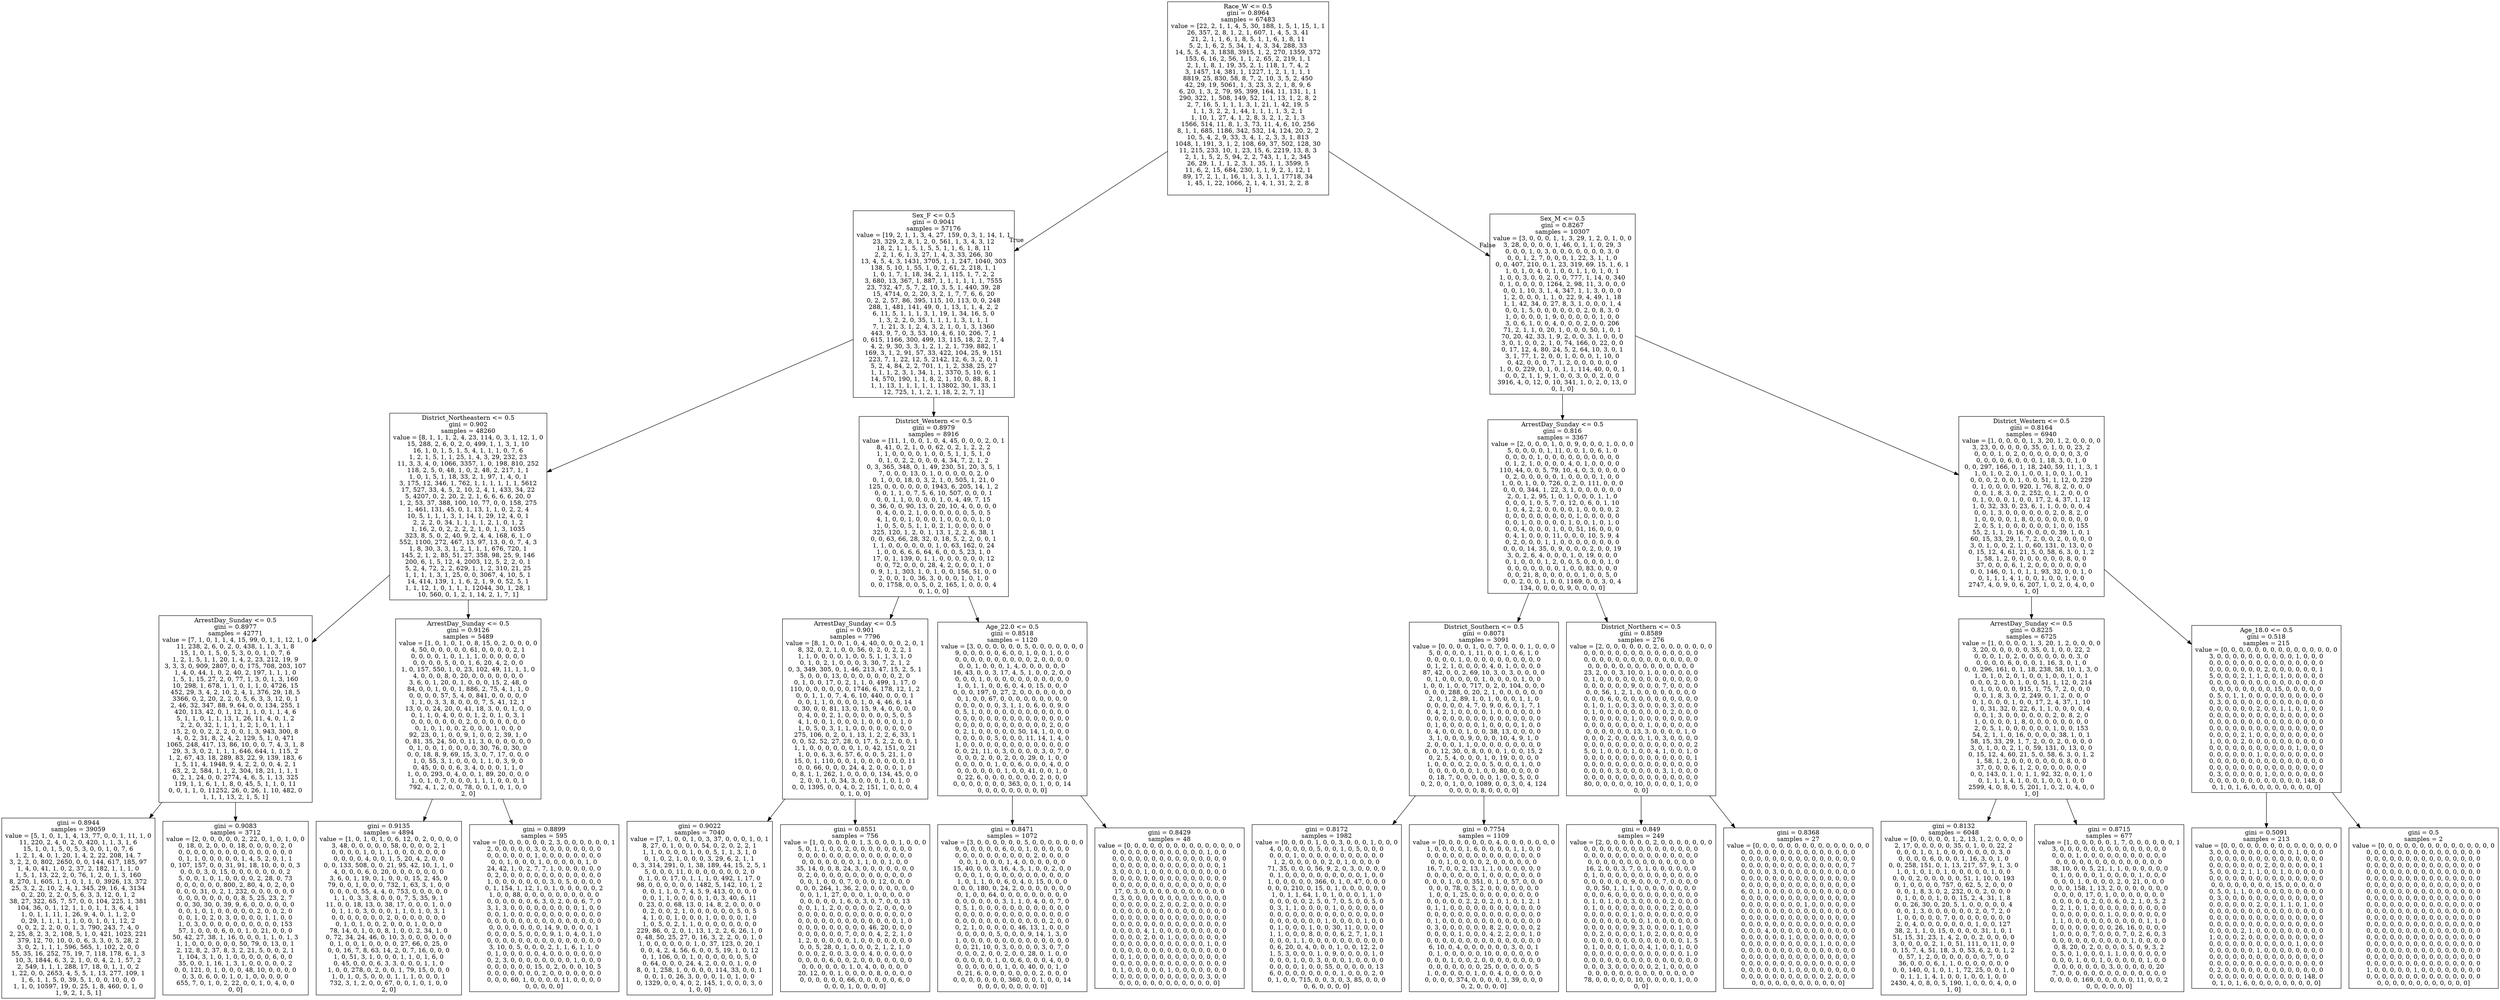 digraph Tree {
node [shape=box] ;
0 [label="Race_W <= 0.5\ngini = 0.8964\nsamples = 67483\nvalue = [22, 2, 1, 1, 4, 5, 30, 188, 1, 5, 1, 15, 1, 1\n26, 357, 2, 8, 1, 2, 1, 607, 1, 4, 5, 3, 41\n21, 2, 1, 1, 6, 1, 8, 5, 1, 1, 6, 1, 8, 11\n5, 2, 1, 6, 2, 5, 34, 1, 4, 3, 34, 288, 33\n14, 5, 5, 4, 3, 1838, 3915, 1, 2, 270, 1359, 372\n153, 6, 16, 2, 56, 1, 1, 2, 65, 2, 219, 1, 1\n2, 1, 1, 8, 1, 19, 35, 2, 1, 118, 1, 7, 4, 2\n3, 1457, 14, 381, 1, 1227, 1, 2, 1, 1, 1, 1\n8819, 25, 830, 58, 8, 7, 2, 10, 3, 5, 2, 450\n42, 29, 19, 5061, 1, 3, 23, 3, 2, 1, 8, 9, 6\n6, 20, 1, 3, 2, 79, 95, 399, 164, 11, 131, 1, 1\n290, 322, 1, 508, 149, 52, 1, 1, 13, 1, 2, 8, 2\n2, 7, 16, 5, 1, 1, 1, 3, 1, 21, 1, 42, 19, 5\n1, 1, 3, 2, 2, 1, 44, 1, 1, 1, 1, 3, 2, 1\n1, 10, 1, 27, 4, 1, 2, 8, 3, 2, 1, 2, 1, 3\n1566, 514, 11, 8, 1, 3, 73, 11, 4, 6, 10, 256\n8, 1, 1, 685, 1186, 342, 532, 14, 124, 20, 2, 2\n10, 5, 4, 2, 9, 33, 3, 4, 1, 2, 3, 3, 1, 813\n1048, 1, 191, 3, 1, 2, 108, 69, 37, 502, 128, 30\n11, 215, 233, 10, 1, 23, 15, 6, 2219, 13, 8, 3\n2, 1, 1, 5, 2, 5, 94, 2, 2, 743, 1, 1, 2, 345\n26, 29, 1, 1, 1, 2, 3, 1, 35, 1, 1, 3599, 5\n11, 6, 2, 15, 684, 230, 1, 1, 9, 2, 1, 12, 1\n89, 17, 2, 1, 1, 16, 1, 1, 3, 1, 1, 17718, 34\n1, 45, 1, 22, 1066, 2, 1, 4, 1, 31, 2, 2, 8\n1]"] ;
1 [label="Sex_F <= 0.5\ngini = 0.9041\nsamples = 57176\nvalue = [19, 2, 1, 1, 3, 4, 27, 159, 0, 3, 1, 14, 1, 1\n23, 329, 2, 8, 1, 2, 0, 561, 1, 3, 4, 3, 12\n18, 2, 1, 1, 5, 1, 5, 5, 1, 1, 6, 1, 8, 11\n2, 2, 1, 6, 1, 3, 27, 1, 4, 3, 33, 266, 30\n13, 4, 5, 4, 3, 1431, 3705, 1, 1, 247, 1040, 303\n138, 5, 10, 1, 55, 1, 0, 2, 61, 2, 218, 1, 1\n1, 0, 1, 7, 1, 18, 34, 2, 1, 115, 1, 7, 2, 2\n3, 680, 13, 367, 1, 887, 1, 1, 1, 1, 1, 1, 7555\n23, 732, 47, 5, 7, 2, 10, 3, 5, 1, 440, 39, 28\n15, 4714, 0, 2, 20, 3, 2, 1, 7, 7, 6, 6, 20\n0, 2, 2, 57, 86, 395, 115, 10, 113, 0, 0, 248\n288, 1, 481, 141, 49, 0, 1, 13, 1, 1, 4, 2, 2\n6, 11, 5, 1, 1, 1, 3, 1, 19, 1, 34, 16, 5, 0\n1, 3, 2, 2, 0, 35, 1, 1, 1, 1, 3, 1, 1, 1\n7, 1, 21, 3, 1, 2, 4, 3, 2, 1, 0, 1, 3, 1360\n443, 9, 7, 0, 3, 53, 10, 4, 6, 10, 206, 7, 1\n0, 615, 1166, 300, 499, 13, 115, 18, 2, 2, 7, 4\n4, 2, 9, 30, 3, 3, 1, 2, 1, 2, 1, 739, 882, 1\n169, 3, 1, 2, 91, 57, 33, 422, 104, 25, 9, 151\n223, 7, 1, 22, 12, 5, 2142, 12, 6, 3, 2, 0, 1\n5, 2, 4, 84, 2, 2, 701, 1, 1, 2, 338, 25, 27\n1, 1, 1, 2, 3, 1, 34, 1, 1, 3370, 5, 10, 6, 1\n14, 570, 190, 1, 1, 8, 2, 1, 10, 0, 88, 8, 1\n1, 1, 13, 1, 1, 1, 1, 1, 13802, 30, 1, 33, 1\n12, 725, 1, 1, 2, 1, 18, 2, 2, 7, 1]"] ;
0 -> 1 [labeldistance=2.5, labelangle=45, headlabel="True"] ;
2 [label="District_Northeastern <= 0.5\ngini = 0.902\nsamples = 48260\nvalue = [8, 1, 1, 1, 2, 4, 23, 114, 0, 3, 1, 12, 1, 0\n15, 288, 2, 6, 0, 2, 0, 499, 1, 1, 3, 1, 10\n16, 1, 0, 1, 5, 1, 5, 4, 1, 1, 1, 0, 7, 6\n1, 2, 1, 5, 1, 1, 25, 1, 4, 3, 29, 232, 23\n11, 3, 3, 4, 0, 1066, 3357, 1, 0, 198, 810, 252\n118, 2, 5, 0, 48, 1, 0, 2, 48, 2, 217, 1, 1\n1, 0, 1, 5, 1, 18, 33, 2, 1, 97, 1, 4, 0, 1\n3, 175, 12, 346, 1, 762, 1, 1, 1, 1, 1, 1, 5612\n17, 527, 33, 4, 5, 2, 10, 2, 4, 1, 433, 34, 22\n5, 4207, 0, 2, 20, 2, 2, 1, 6, 6, 6, 6, 20, 0\n1, 2, 53, 37, 388, 100, 10, 77, 0, 0, 158, 275\n1, 461, 131, 45, 0, 1, 13, 1, 1, 0, 2, 2, 4\n10, 5, 1, 1, 1, 3, 1, 14, 1, 29, 12, 4, 0, 1\n2, 2, 2, 0, 34, 1, 1, 1, 1, 2, 1, 0, 1, 2\n1, 16, 2, 0, 2, 2, 2, 2, 1, 0, 1, 3, 1035\n323, 8, 5, 0, 2, 40, 9, 2, 4, 4, 168, 6, 1, 0\n552, 1100, 272, 467, 13, 97, 13, 0, 0, 7, 4, 3\n1, 8, 30, 3, 3, 1, 2, 1, 1, 1, 676, 720, 1\n145, 2, 1, 2, 85, 51, 27, 358, 98, 25, 9, 146\n200, 6, 1, 5, 12, 4, 2003, 12, 5, 2, 2, 0, 1\n5, 2, 4, 72, 2, 2, 629, 1, 1, 2, 310, 21, 25\n1, 1, 1, 1, 3, 1, 25, 0, 0, 3067, 4, 10, 5, 1\n14, 414, 139, 1, 1, 6, 2, 1, 9, 0, 52, 5, 1\n1, 1, 12, 1, 0, 1, 1, 1, 12044, 30, 1, 28, 1\n10, 560, 0, 1, 2, 1, 14, 2, 1, 7, 1]"] ;
1 -> 2 ;
3 [label="ArrestDay_Sunday <= 0.5\ngini = 0.8977\nsamples = 42771\nvalue = [7, 1, 0, 1, 1, 4, 15, 99, 0, 1, 1, 12, 1, 0\n11, 238, 2, 6, 0, 2, 0, 438, 1, 1, 3, 1, 8\n15, 1, 0, 1, 5, 0, 5, 3, 0, 0, 1, 0, 7, 6\n1, 2, 1, 5, 1, 1, 20, 1, 4, 2, 23, 212, 19, 9\n3, 3, 3, 0, 909, 2807, 0, 0, 175, 708, 203, 107\n1, 4, 0, 44, 1, 0, 2, 40, 2, 197, 1, 1, 1, 0\n1, 5, 1, 15, 27, 2, 0, 77, 1, 3, 0, 1, 3, 160\n10, 298, 1, 678, 1, 1, 0, 1, 1, 0, 4726, 15\n452, 29, 3, 4, 2, 10, 2, 4, 1, 376, 29, 18, 5\n3366, 0, 2, 20, 2, 2, 0, 5, 6, 3, 3, 12, 0, 1\n2, 46, 32, 347, 88, 9, 64, 0, 0, 134, 255, 1\n420, 113, 42, 0, 1, 12, 1, 1, 0, 1, 1, 4, 6\n5, 1, 1, 0, 1, 1, 13, 1, 26, 11, 4, 0, 1, 2\n2, 2, 0, 32, 1, 1, 1, 1, 2, 1, 0, 1, 1, 1\n15, 2, 0, 0, 2, 2, 2, 0, 0, 1, 3, 943, 300, 8\n4, 0, 2, 31, 8, 2, 4, 2, 129, 5, 1, 0, 471\n1065, 248, 417, 13, 86, 10, 0, 0, 7, 4, 3, 1, 8\n29, 3, 3, 0, 2, 1, 1, 1, 646, 644, 1, 115, 2\n1, 2, 67, 43, 18, 289, 83, 22, 9, 139, 183, 6\n1, 5, 11, 4, 1948, 9, 4, 2, 2, 0, 0, 4, 2, 1\n63, 2, 2, 584, 1, 1, 2, 304, 18, 21, 1, 1, 1\n0, 2, 1, 24, 0, 0, 2774, 4, 6, 5, 1, 13, 325\n119, 1, 1, 6, 1, 1, 8, 0, 45, 5, 1, 1, 0, 11\n0, 0, 1, 1, 0, 11252, 26, 0, 26, 1, 10, 482, 0\n1, 1, 1, 13, 2, 1, 5, 1]"] ;
2 -> 3 ;
4 [label="gini = 0.8944\nsamples = 39059\nvalue = [5, 1, 0, 1, 1, 4, 13, 77, 0, 0, 1, 11, 1, 0\n11, 220, 2, 4, 0, 2, 0, 420, 1, 1, 3, 1, 6\n15, 1, 0, 1, 5, 0, 5, 3, 0, 0, 1, 0, 7, 6\n1, 2, 1, 4, 0, 1, 20, 1, 4, 2, 22, 208, 14, 7\n3, 2, 2, 0, 802, 2650, 0, 0, 144, 617, 185, 97\n1, 4, 0, 41, 1, 0, 2, 37, 2, 182, 1, 1, 1, 0\n1, 5, 1, 13, 22, 2, 0, 76, 1, 2, 0, 1, 3, 160\n8, 270, 1, 605, 1, 1, 0, 1, 1, 0, 3926, 13, 372\n25, 3, 2, 2, 10, 2, 4, 1, 345, 29, 16, 4, 3134\n0, 2, 20, 2, 2, 0, 5, 6, 3, 3, 12, 0, 1, 2\n38, 27, 322, 65, 7, 57, 0, 0, 104, 225, 1, 381\n104, 36, 0, 1, 12, 1, 1, 0, 1, 1, 3, 6, 4, 1\n1, 0, 1, 1, 11, 1, 26, 9, 4, 0, 1, 1, 2, 0\n0, 29, 1, 1, 1, 1, 1, 0, 0, 1, 0, 1, 12, 2\n0, 0, 2, 2, 2, 0, 0, 1, 3, 790, 243, 7, 4, 0\n2, 25, 8, 2, 3, 2, 108, 5, 1, 0, 421, 1023, 221\n379, 12, 70, 10, 0, 0, 6, 3, 3, 0, 5, 28, 2\n3, 0, 2, 1, 1, 1, 596, 565, 1, 102, 2, 0, 0\n55, 35, 16, 252, 75, 19, 7, 118, 178, 6, 1, 3\n10, 3, 1844, 6, 3, 2, 1, 0, 0, 4, 2, 1, 57, 2\n2, 549, 1, 1, 1, 288, 17, 18, 0, 1, 1, 0, 2\n1, 22, 0, 0, 2653, 4, 5, 5, 1, 13, 277, 109, 1\n1, 6, 1, 1, 5, 0, 39, 5, 1, 0, 0, 10, 0, 0\n1, 1, 0, 10597, 19, 0, 25, 1, 8, 460, 0, 1, 0\n1, 9, 2, 1, 5, 1]"] ;
3 -> 4 ;
5 [label="gini = 0.9083\nsamples = 3712\nvalue = [2, 0, 0, 0, 0, 0, 2, 22, 0, 1, 0, 1, 0, 0\n0, 18, 0, 2, 0, 0, 0, 18, 0, 0, 0, 0, 2, 0\n0, 0, 0, 0, 0, 0, 0, 0, 0, 0, 0, 0, 0, 0, 0\n0, 1, 1, 0, 0, 0, 0, 0, 1, 4, 5, 2, 0, 1, 1\n0, 107, 157, 0, 0, 31, 91, 18, 10, 0, 0, 0, 3\n0, 0, 0, 3, 0, 15, 0, 0, 0, 0, 0, 0, 0, 2\n5, 0, 0, 1, 0, 1, 0, 0, 0, 0, 2, 28, 0, 73\n0, 0, 0, 0, 0, 0, 800, 2, 80, 4, 0, 2, 0, 0\n0, 0, 0, 31, 0, 2, 1, 232, 0, 0, 0, 0, 0, 0\n0, 0, 0, 0, 0, 0, 0, 0, 8, 5, 25, 23, 2, 7\n0, 0, 30, 30, 0, 39, 9, 6, 0, 0, 0, 0, 0, 0\n0, 0, 1, 0, 1, 0, 0, 0, 0, 0, 2, 0, 0, 2, 0\n0, 0, 1, 0, 2, 0, 3, 0, 0, 0, 0, 1, 1, 0, 0\n1, 0, 3, 0, 0, 0, 0, 0, 0, 0, 0, 0, 0, 153\n57, 1, 0, 0, 0, 6, 0, 0, 1, 0, 21, 0, 0, 0\n50, 42, 27, 38, 1, 16, 0, 0, 0, 1, 1, 0, 1, 3\n1, 1, 0, 0, 0, 0, 0, 0, 50, 79, 0, 13, 0, 1\n2, 12, 8, 2, 37, 8, 3, 2, 21, 5, 0, 0, 2, 1\n1, 104, 3, 1, 0, 1, 0, 0, 0, 0, 0, 6, 0, 0\n35, 0, 0, 1, 16, 1, 3, 1, 0, 0, 0, 0, 0, 2\n0, 0, 121, 0, 1, 0, 0, 0, 48, 10, 0, 0, 0, 0\n0, 3, 0, 6, 0, 0, 1, 0, 1, 0, 0, 0, 0, 0\n655, 7, 0, 1, 0, 2, 22, 0, 0, 1, 0, 4, 0, 0\n0, 0]"] ;
3 -> 5 ;
6 [label="ArrestDay_Sunday <= 0.5\ngini = 0.9126\nsamples = 5489\nvalue = [1, 0, 1, 0, 1, 0, 8, 15, 0, 2, 0, 0, 0, 0\n4, 50, 0, 0, 0, 0, 0, 61, 0, 0, 0, 0, 2, 1\n0, 0, 0, 0, 1, 0, 1, 1, 1, 0, 0, 0, 0, 0, 0\n0, 0, 0, 0, 5, 0, 0, 1, 6, 20, 4, 2, 0, 0\n1, 0, 157, 550, 1, 0, 23, 102, 49, 11, 1, 1, 0\n4, 0, 0, 0, 8, 0, 20, 0, 0, 0, 0, 0, 0, 0\n3, 6, 0, 1, 20, 0, 1, 0, 0, 0, 15, 2, 48, 0\n84, 0, 0, 1, 0, 0, 1, 886, 2, 75, 4, 1, 1, 0\n0, 0, 0, 0, 57, 5, 4, 0, 841, 0, 0, 0, 0, 0\n1, 1, 0, 3, 3, 8, 0, 0, 0, 7, 5, 41, 12, 1\n13, 0, 0, 24, 20, 0, 41, 18, 3, 0, 0, 1, 0, 0\n0, 1, 1, 0, 4, 0, 0, 0, 1, 2, 0, 1, 0, 3, 1\n0, 0, 0, 0, 0, 0, 0, 2, 0, 0, 0, 0, 0, 0, 0\n0, 1, 0, 1, 0, 0, 2, 0, 0, 0, 1, 0, 0, 0\n92, 23, 0, 1, 0, 0, 9, 1, 0, 0, 2, 39, 1, 0\n0, 81, 35, 24, 50, 0, 11, 3, 0, 0, 0, 0, 0, 0\n0, 1, 0, 0, 1, 0, 0, 0, 0, 30, 76, 0, 30, 0\n0, 0, 18, 8, 9, 69, 15, 3, 0, 7, 17, 0, 0, 0\n1, 0, 55, 3, 1, 0, 0, 0, 1, 1, 0, 3, 9, 0\n0, 45, 0, 0, 0, 6, 3, 4, 0, 0, 0, 1, 1, 0\n1, 0, 0, 293, 0, 4, 0, 0, 1, 89, 20, 0, 0, 0\n1, 0, 1, 0, 7, 0, 0, 0, 1, 1, 1, 0, 0, 0, 1\n792, 4, 1, 2, 0, 0, 78, 0, 0, 1, 0, 1, 0, 0\n2, 0]"] ;
2 -> 6 ;
7 [label="gini = 0.9135\nsamples = 4894\nvalue = [1, 0, 1, 0, 1, 0, 6, 12, 0, 2, 0, 0, 0, 0\n3, 48, 0, 0, 0, 0, 0, 58, 0, 0, 0, 0, 2, 1\n0, 0, 0, 0, 1, 0, 1, 1, 0, 0, 0, 0, 0, 0, 0\n0, 0, 0, 0, 4, 0, 0, 1, 5, 20, 4, 2, 0, 0\n0, 0, 133, 508, 0, 0, 21, 95, 42, 10, 1, 1, 0\n4, 0, 0, 0, 6, 0, 20, 0, 0, 0, 0, 0, 0, 0\n3, 6, 0, 1, 19, 0, 1, 0, 0, 0, 15, 2, 45, 0\n79, 0, 0, 1, 0, 0, 0, 732, 1, 63, 3, 1, 0, 0\n0, 0, 0, 0, 55, 4, 4, 0, 753, 0, 0, 0, 0, 0\n1, 1, 0, 3, 3, 8, 0, 0, 0, 7, 5, 35, 9, 1\n11, 0, 0, 18, 13, 0, 38, 17, 0, 0, 0, 1, 0, 0\n0, 1, 1, 0, 3, 0, 0, 0, 1, 1, 0, 1, 0, 3, 1\n0, 0, 0, 0, 0, 0, 0, 2, 0, 0, 0, 0, 0, 0, 0\n0, 1, 0, 1, 0, 0, 2, 0, 0, 0, 1, 0, 0, 0\n78, 14, 0, 1, 0, 0, 8, 1, 0, 0, 2, 34, 1, 0\n0, 72, 34, 24, 46, 0, 10, 3, 0, 0, 0, 0, 0, 0\n0, 1, 0, 0, 1, 0, 0, 0, 0, 27, 66, 0, 25, 0\n0, 0, 16, 7, 8, 63, 14, 2, 0, 7, 16, 0, 0, 0\n1, 0, 51, 3, 1, 0, 0, 0, 1, 1, 0, 1, 6, 0\n0, 45, 0, 0, 0, 6, 3, 3, 0, 0, 0, 1, 1, 0\n1, 0, 0, 278, 0, 2, 0, 0, 1, 79, 15, 0, 0, 0\n1, 0, 1, 0, 5, 0, 0, 0, 1, 1, 1, 0, 0, 0, 1\n732, 3, 1, 2, 0, 0, 67, 0, 0, 1, 0, 1, 0, 0\n2, 0]"] ;
6 -> 7 ;
8 [label="gini = 0.8899\nsamples = 595\nvalue = [0, 0, 0, 0, 0, 0, 2, 3, 0, 0, 0, 0, 0, 0, 1\n2, 0, 0, 0, 0, 0, 3, 0, 0, 0, 0, 0, 0, 0, 0\n0, 0, 0, 0, 0, 0, 1, 0, 0, 0, 0, 0, 0, 0, 0\n0, 0, 1, 0, 0, 0, 1, 0, 0, 0, 0, 0, 1, 0\n24, 42, 1, 0, 2, 7, 7, 1, 0, 0, 0, 0, 0, 0\n0, 2, 0, 0, 0, 0, 0, 0, 0, 0, 0, 0, 0, 0, 0\n1, 0, 0, 0, 0, 0, 0, 0, 3, 0, 5, 0, 0, 0, 0\n0, 1, 154, 1, 12, 1, 0, 1, 0, 0, 0, 0, 0, 2\n1, 0, 0, 88, 0, 0, 0, 0, 0, 0, 0, 0, 0, 0\n0, 0, 0, 0, 0, 0, 6, 3, 0, 2, 0, 0, 6, 7, 0\n3, 1, 3, 0, 0, 0, 0, 0, 0, 0, 0, 0, 1, 0, 0\n0, 0, 1, 0, 0, 0, 0, 0, 0, 0, 0, 0, 0, 0, 0\n0, 0, 0, 0, 0, 0, 0, 0, 0, 0, 0, 0, 0, 0, 0\n0, 0, 0, 0, 0, 0, 0, 14, 9, 0, 0, 0, 0, 1\n0, 0, 0, 0, 5, 0, 0, 0, 9, 1, 0, 4, 0, 1, 0\n0, 0, 0, 0, 0, 0, 0, 0, 0, 0, 0, 0, 0, 0, 0\n3, 10, 0, 5, 0, 0, 0, 2, 1, 1, 6, 1, 1, 0\n0, 1, 0, 0, 0, 0, 0, 4, 0, 0, 0, 0, 0, 0, 0\n0, 2, 3, 0, 0, 0, 0, 0, 0, 0, 0, 1, 0, 0, 0\n0, 0, 0, 0, 0, 0, 15, 0, 2, 0, 0, 0, 10, 5\n0, 0, 0, 0, 0, 0, 0, 2, 0, 0, 0, 0, 0, 0, 0\n0, 0, 0, 60, 1, 0, 0, 0, 0, 11, 0, 0, 0, 0\n0, 0, 0, 0, 0]"] ;
6 -> 8 ;
9 [label="District_Western <= 0.5\ngini = 0.8979\nsamples = 8916\nvalue = [11, 1, 0, 0, 1, 0, 4, 45, 0, 0, 0, 2, 0, 1\n8, 41, 0, 2, 1, 0, 0, 62, 0, 2, 1, 2, 2, 2\n1, 1, 0, 0, 0, 0, 1, 0, 0, 5, 1, 1, 5, 1, 0\n0, 1, 0, 2, 2, 0, 0, 0, 4, 34, 7, 2, 1, 2\n0, 3, 365, 348, 0, 1, 49, 230, 51, 20, 3, 5, 1\n7, 0, 0, 0, 13, 0, 1, 0, 0, 0, 0, 0, 2, 0\n0, 1, 0, 0, 18, 0, 3, 2, 1, 0, 505, 1, 21, 0\n125, 0, 0, 0, 0, 0, 0, 1943, 6, 205, 14, 1, 2\n0, 0, 1, 1, 0, 7, 5, 6, 10, 507, 0, 0, 0, 1\n0, 0, 1, 1, 0, 0, 0, 0, 1, 0, 4, 49, 7, 15\n0, 36, 0, 0, 90, 13, 0, 20, 10, 4, 0, 0, 0, 0\n0, 4, 0, 0, 2, 1, 0, 0, 0, 0, 0, 0, 5, 0, 5\n4, 1, 0, 0, 1, 0, 0, 0, 1, 0, 0, 0, 0, 1, 0\n1, 0, 5, 0, 5, 1, 1, 0, 2, 1, 0, 0, 0, 0, 0\n325, 120, 1, 2, 0, 1, 13, 1, 2, 2, 6, 38, 1\n0, 0, 63, 66, 28, 32, 0, 18, 5, 2, 2, 0, 0, 1\n1, 1, 0, 0, 0, 0, 0, 0, 1, 0, 63, 162, 0, 24\n1, 0, 0, 6, 6, 6, 64, 6, 0, 0, 5, 23, 1, 0\n17, 0, 1, 139, 0, 1, 1, 0, 0, 0, 0, 0, 0, 12\n0, 0, 72, 0, 0, 0, 28, 4, 2, 0, 0, 0, 1, 0\n0, 9, 1, 1, 303, 1, 0, 1, 0, 0, 156, 51, 0, 0\n2, 0, 0, 1, 0, 36, 3, 0, 0, 0, 1, 0, 1, 0\n0, 0, 1758, 0, 0, 5, 0, 2, 165, 1, 0, 0, 0, 4\n0, 1, 0, 0]"] ;
1 -> 9 ;
10 [label="ArrestDay_Sunday <= 0.5\ngini = 0.901\nsamples = 7796\nvalue = [8, 1, 0, 0, 1, 0, 4, 40, 0, 0, 0, 2, 0, 1\n8, 32, 0, 2, 1, 0, 0, 56, 0, 2, 0, 2, 2, 1\n1, 1, 0, 0, 0, 0, 1, 0, 0, 5, 1, 1, 3, 1, 0\n0, 1, 0, 2, 1, 0, 0, 0, 3, 30, 7, 2, 1, 2\n0, 3, 349, 305, 0, 1, 46, 213, 47, 15, 2, 5, 1\n5, 0, 0, 0, 13, 0, 0, 0, 0, 0, 0, 0, 2, 0\n0, 1, 0, 0, 17, 0, 2, 1, 1, 0, 499, 1, 17, 0\n110, 0, 0, 0, 0, 0, 0, 1746, 6, 178, 12, 1, 2\n0, 0, 1, 1, 0, 7, 4, 6, 10, 440, 0, 0, 0, 1\n0, 0, 1, 1, 0, 0, 0, 0, 1, 0, 4, 46, 6, 14\n0, 30, 0, 0, 81, 13, 0, 15, 9, 4, 0, 0, 0, 0\n0, 4, 0, 0, 2, 1, 0, 0, 0, 0, 0, 0, 5, 0, 5\n4, 1, 0, 0, 1, 0, 0, 0, 1, 0, 0, 0, 0, 1, 0\n1, 0, 5, 0, 3, 1, 1, 0, 0, 0, 0, 0, 0, 0, 0\n275, 106, 0, 2, 0, 1, 13, 1, 2, 2, 6, 33, 1\n0, 0, 52, 52, 27, 28, 0, 17, 5, 2, 2, 0, 0, 1\n1, 1, 0, 0, 0, 0, 0, 0, 1, 0, 42, 151, 0, 21\n1, 0, 0, 6, 3, 6, 57, 6, 0, 0, 5, 21, 1, 0\n15, 0, 1, 110, 0, 0, 1, 0, 0, 0, 0, 0, 0, 11\n0, 0, 66, 0, 0, 0, 24, 4, 2, 0, 0, 0, 1, 0\n0, 8, 1, 1, 262, 1, 0, 0, 0, 0, 134, 45, 0, 0\n2, 0, 0, 1, 0, 34, 3, 0, 0, 0, 1, 0, 1, 0\n0, 0, 1395, 0, 0, 4, 0, 2, 151, 1, 0, 0, 0, 4\n0, 1, 0, 0]"] ;
9 -> 10 ;
11 [label="gini = 0.9022\nsamples = 7040\nvalue = [7, 1, 0, 0, 1, 0, 3, 37, 0, 0, 0, 1, 0, 1\n8, 27, 0, 1, 0, 0, 0, 54, 0, 2, 0, 2, 2, 1\n1, 1, 0, 0, 0, 0, 1, 0, 0, 5, 1, 1, 3, 1, 0\n0, 1, 0, 2, 1, 0, 0, 0, 3, 29, 6, 2, 1, 1\n0, 3, 314, 291, 0, 1, 38, 189, 44, 15, 2, 5, 1\n5, 0, 0, 0, 11, 0, 0, 0, 0, 0, 0, 0, 2, 0\n0, 1, 0, 0, 17, 0, 1, 1, 1, 0, 492, 1, 17, 0\n98, 0, 0, 0, 0, 0, 0, 1482, 5, 142, 10, 1, 2\n0, 0, 1, 1, 0, 7, 4, 5, 9, 413, 0, 0, 0, 0\n0, 0, 1, 1, 0, 0, 0, 0, 1, 0, 3, 40, 6, 11\n0, 23, 0, 0, 68, 13, 0, 14, 8, 2, 0, 0, 0, 0\n0, 2, 0, 0, 2, 1, 0, 0, 0, 0, 0, 0, 5, 0, 5\n4, 1, 0, 0, 1, 0, 0, 0, 1, 0, 0, 0, 0, 1, 0\n1, 0, 5, 0, 2, 1, 1, 0, 0, 0, 0, 0, 0, 0, 0\n229, 86, 0, 2, 0, 1, 13, 1, 2, 2, 6, 26, 1, 0\n0, 48, 50, 25, 27, 0, 16, 3, 2, 2, 0, 0, 1, 0\n1, 0, 0, 0, 0, 0, 0, 1, 0, 37, 123, 0, 20, 1\n0, 0, 4, 2, 4, 56, 6, 0, 0, 5, 19, 1, 0, 12\n0, 1, 106, 0, 0, 1, 0, 0, 0, 0, 0, 0, 5, 0\n0, 64, 0, 0, 0, 24, 4, 2, 0, 0, 0, 1, 0, 0\n8, 0, 1, 258, 1, 0, 0, 0, 0, 114, 33, 0, 0, 1\n0, 0, 1, 0, 26, 3, 0, 0, 0, 1, 0, 1, 0, 0\n0, 1329, 0, 0, 4, 0, 2, 145, 1, 0, 0, 0, 3, 0\n1, 0, 0]"] ;
10 -> 11 ;
12 [label="gini = 0.8551\nsamples = 756\nvalue = [1, 0, 0, 0, 0, 0, 1, 3, 0, 0, 0, 1, 0, 0, 0\n5, 0, 1, 1, 0, 0, 2, 0, 0, 0, 0, 0, 0, 0, 0\n0, 0, 0, 0, 0, 0, 0, 0, 0, 0, 0, 0, 0, 0, 0\n0, 0, 0, 0, 0, 0, 0, 1, 1, 0, 0, 1, 0, 0\n35, 14, 0, 0, 8, 24, 3, 0, 0, 0, 0, 0, 0, 0\n0, 2, 0, 0, 0, 0, 0, 0, 0, 0, 0, 0, 0, 0, 0\n0, 0, 1, 0, 0, 0, 7, 0, 0, 0, 12, 0, 0, 0\n0, 0, 0, 264, 1, 36, 2, 0, 0, 0, 0, 0, 0, 0\n0, 0, 1, 1, 27, 0, 0, 0, 1, 0, 0, 0, 0, 0\n0, 0, 0, 0, 0, 1, 6, 0, 3, 0, 7, 0, 0, 13\n0, 0, 1, 1, 2, 0, 0, 0, 0, 0, 2, 0, 0, 0, 0\n0, 0, 0, 0, 0, 0, 0, 0, 0, 0, 0, 0, 0, 0, 0\n0, 0, 0, 0, 0, 0, 0, 0, 0, 0, 0, 0, 0, 1, 0\n0, 0, 0, 0, 0, 0, 0, 0, 0, 46, 20, 0, 0, 0\n0, 0, 0, 0, 0, 0, 7, 0, 0, 0, 4, 2, 2, 1, 0\n1, 2, 0, 0, 0, 0, 0, 1, 0, 0, 0, 0, 0, 0, 0\n0, 0, 5, 28, 0, 1, 0, 0, 0, 2, 1, 2, 1, 0\n0, 0, 0, 2, 0, 0, 3, 0, 0, 4, 0, 0, 0, 0, 0\n0, 0, 0, 0, 6, 0, 0, 2, 0, 0, 0, 0, 0, 0, 0\n0, 0, 0, 0, 0, 0, 1, 0, 4, 0, 0, 0, 0, 0\n20, 12, 0, 0, 1, 0, 0, 0, 0, 8, 0, 0, 0, 0\n0, 0, 0, 0, 0, 0, 66, 0, 0, 0, 0, 0, 6, 0\n0, 0, 0, 1, 0, 0, 0, 0]"] ;
10 -> 12 ;
13 [label="Age_22.0 <= 0.5\ngini = 0.8518\nsamples = 1120\nvalue = [3, 0, 0, 0, 0, 0, 0, 5, 0, 0, 0, 0, 0, 0, 0\n9, 0, 0, 0, 0, 0, 6, 0, 0, 1, 0, 0, 1, 0, 0\n0, 0, 0, 0, 0, 0, 0, 0, 0, 0, 2, 0, 0, 0, 0\n0, 0, 1, 0, 0, 0, 1, 4, 0, 0, 0, 0, 0, 0\n16, 43, 0, 0, 3, 17, 4, 5, 1, 0, 0, 2, 0, 0\n0, 0, 0, 1, 0, 0, 0, 0, 0, 0, 0, 0, 0, 0, 0\n1, 0, 1, 1, 0, 0, 6, 0, 4, 0, 15, 0, 0, 0\n0, 0, 0, 197, 0, 27, 2, 0, 0, 0, 0, 0, 0, 0\n0, 1, 0, 0, 67, 0, 0, 0, 0, 0, 0, 0, 0, 0\n0, 0, 0, 0, 0, 0, 3, 1, 1, 0, 6, 0, 0, 9, 0\n0, 5, 1, 0, 0, 0, 0, 0, 0, 0, 0, 0, 0, 0, 0\n0, 0, 0, 0, 0, 0, 0, 0, 0, 0, 0, 0, 0, 0, 0\n0, 0, 0, 0, 0, 0, 0, 0, 0, 0, 0, 0, 2, 0, 0\n0, 2, 1, 0, 0, 0, 0, 0, 50, 14, 1, 0, 0, 0\n0, 0, 0, 0, 0, 5, 0, 0, 0, 11, 14, 1, 4, 0\n1, 0, 0, 0, 0, 0, 0, 0, 0, 0, 0, 0, 0, 0, 0\n0, 0, 21, 11, 0, 3, 0, 0, 0, 0, 3, 0, 7, 0\n0, 0, 0, 2, 0, 0, 2, 0, 0, 29, 0, 1, 0, 0\n0, 0, 0, 0, 0, 1, 0, 0, 6, 0, 0, 0, 4, 0, 0\n0, 0, 0, 0, 0, 0, 1, 0, 0, 41, 0, 0, 1, 0\n0, 22, 6, 0, 0, 0, 0, 0, 0, 0, 2, 0, 0, 0\n0, 0, 0, 0, 0, 0, 0, 363, 0, 0, 1, 0, 0, 14\n0, 0, 0, 0, 0, 0, 0, 0, 0]"] ;
9 -> 13 ;
14 [label="gini = 0.8471\nsamples = 1072\nvalue = [3, 0, 0, 0, 0, 0, 0, 5, 0, 0, 0, 0, 0, 0, 0\n9, 0, 0, 0, 0, 0, 6, 0, 0, 1, 0, 0, 0, 0, 0\n0, 0, 0, 0, 0, 0, 0, 0, 0, 0, 2, 0, 0, 0, 0\n0, 0, 1, 0, 0, 0, 1, 4, 0, 0, 0, 0, 0, 0\n15, 40, 0, 0, 3, 16, 4, 5, 1, 0, 0, 2, 0, 0\n0, 0, 0, 1, 0, 0, 0, 0, 0, 0, 0, 0, 0, 0, 0\n1, 0, 1, 1, 0, 0, 6, 0, 4, 0, 15, 0, 0, 0\n0, 0, 0, 180, 0, 24, 2, 0, 0, 0, 0, 0, 0, 0\n0, 1, 0, 0, 64, 0, 0, 0, 0, 0, 0, 0, 0, 0\n0, 0, 0, 0, 0, 0, 3, 1, 1, 0, 4, 0, 0, 7, 0\n0, 5, 1, 0, 0, 0, 0, 0, 0, 0, 0, 0, 0, 0, 0\n0, 0, 0, 0, 0, 0, 0, 0, 0, 0, 0, 0, 0, 0, 0\n0, 0, 0, 0, 0, 0, 0, 0, 0, 0, 0, 0, 2, 0, 0\n0, 2, 1, 0, 0, 0, 0, 0, 46, 13, 1, 0, 0, 0\n0, 0, 0, 0, 0, 5, 0, 0, 0, 9, 14, 1, 3, 0\n1, 0, 0, 0, 0, 0, 0, 0, 0, 0, 0, 0, 0, 0, 0\n0, 0, 21, 10, 0, 3, 0, 0, 0, 0, 3, 0, 7, 0\n0, 0, 0, 2, 0, 0, 2, 0, 0, 28, 0, 1, 0, 0\n0, 0, 0, 0, 0, 1, 0, 0, 6, 0, 0, 0, 4, 0, 0\n0, 0, 0, 0, 0, 0, 1, 0, 0, 40, 0, 0, 1, 0\n0, 21, 6, 0, 0, 0, 0, 0, 0, 0, 2, 0, 0, 0\n0, 0, 0, 0, 0, 0, 0, 360, 0, 0, 1, 0, 0, 14\n0, 0, 0, 0, 0, 0, 0, 0, 0]"] ;
13 -> 14 ;
15 [label="gini = 0.8429\nsamples = 48\nvalue = [0, 0, 0, 0, 0, 0, 0, 0, 0, 0, 0, 0, 0, 0, 0\n0, 0, 0, 0, 0, 0, 0, 0, 0, 0, 0, 0, 1, 0, 0\n0, 0, 0, 0, 0, 0, 0, 0, 0, 0, 0, 0, 0, 0, 0\n0, 0, 0, 0, 0, 0, 0, 0, 0, 0, 0, 0, 0, 0, 1\n3, 0, 0, 0, 1, 0, 0, 0, 0, 0, 0, 0, 0, 0, 0\n0, 0, 0, 0, 0, 0, 0, 0, 0, 0, 0, 0, 0, 0, 0\n0, 0, 0, 0, 0, 0, 0, 0, 0, 0, 0, 0, 0, 0, 0\n17, 0, 3, 0, 0, 0, 0, 0, 0, 0, 0, 0, 0, 0\n0, 3, 0, 0, 0, 0, 0, 0, 0, 0, 0, 0, 0, 0, 0\n0, 0, 0, 0, 0, 0, 2, 0, 0, 2, 0, 0, 0, 0, 0\n0, 0, 0, 0, 0, 0, 0, 0, 0, 0, 0, 0, 0, 0, 0\n0, 0, 0, 0, 0, 0, 0, 0, 0, 0, 0, 0, 0, 0, 0\n0, 0, 0, 0, 0, 0, 0, 0, 0, 0, 0, 0, 0, 0, 0\n0, 0, 0, 0, 4, 1, 0, 0, 0, 0, 0, 0, 0, 0, 0\n0, 0, 0, 0, 2, 0, 0, 1, 0, 0, 0, 0, 0, 0, 0\n0, 0, 0, 0, 0, 0, 0, 0, 0, 0, 0, 0, 1, 0, 0\n0, 0, 0, 0, 0, 0, 0, 0, 0, 0, 0, 0, 0, 0, 0\n0, 0, 1, 0, 0, 0, 0, 0, 0, 0, 0, 0, 0, 0, 0\n0, 0, 0, 0, 0, 0, 0, 0, 0, 0, 0, 0, 0, 0, 0\n0, 1, 0, 0, 0, 0, 0, 1, 0, 0, 0, 0, 0, 0, 0\n0, 0, 0, 0, 0, 0, 0, 0, 0, 0, 0, 0, 3, 0, 0\n0, 0, 0, 0, 0, 0, 0, 0, 0, 0, 0, 0, 0]"] ;
13 -> 15 ;
16 [label="Sex_M <= 0.5\ngini = 0.8267\nsamples = 10307\nvalue = [3, 0, 0, 0, 1, 1, 3, 29, 1, 2, 0, 1, 0, 0\n3, 28, 0, 0, 0, 0, 1, 46, 0, 1, 1, 0, 29, 3\n0, 0, 0, 1, 0, 3, 0, 0, 0, 0, 0, 0, 0, 3, 0\n0, 0, 1, 2, 7, 0, 0, 0, 1, 22, 3, 1, 1, 0\n0, 0, 407, 210, 0, 1, 23, 319, 69, 15, 1, 6, 1\n1, 0, 1, 0, 4, 0, 1, 0, 0, 1, 1, 0, 1, 0, 1\n1, 0, 0, 3, 0, 0, 2, 0, 0, 777, 1, 14, 0, 340\n0, 1, 0, 0, 0, 0, 1264, 2, 98, 11, 3, 0, 0, 0\n0, 0, 1, 10, 3, 1, 4, 347, 1, 1, 3, 0, 0, 0\n1, 2, 0, 0, 0, 1, 1, 0, 22, 9, 4, 49, 1, 18\n1, 1, 42, 34, 0, 27, 8, 3, 1, 0, 0, 0, 1, 4\n0, 0, 1, 5, 0, 0, 0, 0, 0, 0, 2, 0, 8, 3, 0\n1, 0, 0, 0, 0, 1, 9, 0, 0, 0, 0, 0, 1, 0, 0\n3, 0, 6, 1, 0, 0, 4, 0, 0, 0, 2, 0, 0, 206\n71, 2, 1, 1, 0, 20, 1, 0, 0, 0, 50, 1, 0, 1\n70, 20, 42, 33, 1, 9, 2, 0, 0, 3, 1, 0, 0, 0\n3, 0, 1, 0, 0, 2, 1, 0, 74, 166, 0, 22, 0, 0\n0, 17, 12, 4, 80, 24, 5, 2, 64, 10, 3, 0, 1\n3, 1, 77, 1, 2, 0, 0, 1, 0, 0, 0, 1, 10, 0\n0, 42, 0, 0, 0, 7, 1, 2, 0, 0, 0, 0, 0, 0\n1, 0, 0, 229, 0, 1, 0, 1, 1, 114, 40, 0, 0, 1\n0, 0, 2, 1, 1, 9, 1, 0, 0, 3, 0, 0, 2, 0, 0\n3916, 4, 0, 12, 0, 10, 341, 1, 0, 2, 0, 13, 0\n0, 1, 0]"] ;
0 -> 16 [labeldistance=2.5, labelangle=-45, headlabel="False"] ;
17 [label="ArrestDay_Sunday <= 0.5\ngini = 0.816\nsamples = 3367\nvalue = [2, 0, 0, 0, 1, 0, 0, 9, 0, 0, 0, 1, 0, 0, 0\n5, 0, 0, 0, 0, 1, 11, 0, 0, 1, 0, 6, 1, 0\n0, 0, 0, 0, 1, 0, 0, 0, 0, 0, 0, 0, 0, 0, 0\n0, 1, 2, 1, 0, 0, 0, 0, 4, 0, 1, 0, 0, 0, 0\n110, 44, 0, 0, 5, 79, 10, 4, 0, 3, 0, 0, 0, 0\n0, 2, 0, 0, 0, 0, 0, 1, 0, 0, 0, 0, 1, 0, 0\n1, 0, 0, 1, 0, 0, 726, 0, 2, 0, 111, 0, 0, 0\n0, 0, 0, 344, 1, 22, 3, 1, 0, 0, 0, 0, 0, 0\n2, 0, 1, 2, 95, 1, 0, 1, 0, 0, 0, 1, 1, 0\n0, 0, 0, 1, 0, 5, 7, 0, 12, 0, 6, 0, 1, 10\n1, 0, 4, 2, 2, 0, 0, 0, 0, 1, 0, 0, 0, 0, 2\n0, 0, 0, 0, 0, 0, 0, 0, 0, 1, 0, 0, 0, 0, 0\n0, 0, 1, 0, 0, 0, 0, 0, 1, 0, 0, 1, 0, 1, 0\n0, 0, 4, 0, 0, 0, 1, 0, 0, 51, 16, 0, 0, 0\n0, 4, 1, 0, 0, 0, 11, 0, 0, 0, 10, 5, 9, 4\n0, 2, 0, 0, 0, 1, 1, 0, 0, 0, 0, 0, 0, 0, 0\n0, 0, 0, 14, 35, 0, 9, 0, 0, 0, 2, 0, 0, 19\n3, 0, 2, 6, 4, 0, 0, 0, 1, 0, 19, 0, 0, 0\n0, 1, 0, 0, 0, 1, 2, 0, 0, 5, 0, 0, 0, 1, 0\n0, 0, 0, 0, 0, 0, 0, 1, 0, 0, 83, 0, 0, 0\n0, 0, 21, 8, 0, 0, 0, 0, 0, 1, 0, 0, 5, 0\n0, 0, 2, 0, 0, 1, 0, 0, 1169, 0, 0, 3, 0, 4\n134, 0, 0, 0, 0, 9, 0, 0, 0, 0]"] ;
16 -> 17 ;
18 [label="District_Southern <= 0.5\ngini = 0.8071\nsamples = 3091\nvalue = [0, 0, 0, 0, 1, 0, 0, 7, 0, 0, 0, 1, 0, 0, 0\n5, 0, 0, 0, 0, 1, 11, 0, 0, 1, 0, 6, 1, 0\n0, 0, 0, 0, 1, 0, 0, 0, 0, 0, 0, 0, 0, 0, 0\n0, 1, 2, 1, 0, 0, 0, 0, 4, 0, 1, 0, 0, 0, 0\n87, 42, 0, 0, 2, 69, 10, 3, 0, 3, 0, 0, 0, 0\n0, 1, 0, 0, 0, 0, 0, 1, 0, 0, 0, 0, 1, 0, 0\n1, 0, 0, 1, 0, 0, 717, 0, 2, 0, 104, 0, 0, 0\n0, 0, 0, 288, 0, 20, 2, 1, 0, 0, 0, 0, 0, 0\n2, 0, 1, 2, 89, 1, 0, 1, 0, 0, 0, 1, 1, 0\n0, 0, 0, 0, 0, 4, 7, 0, 9, 0, 6, 0, 1, 7, 1\n0, 4, 2, 1, 0, 0, 0, 0, 1, 0, 0, 0, 0, 0, 0\n0, 0, 0, 0, 0, 0, 0, 0, 0, 0, 0, 0, 0, 0, 0\n0, 1, 0, 0, 0, 0, 0, 1, 0, 0, 0, 0, 1, 0, 0\n0, 4, 0, 0, 0, 1, 0, 0, 38, 13, 0, 0, 0, 0\n3, 1, 0, 0, 0, 9, 0, 0, 0, 10, 4, 9, 1, 0\n2, 0, 0, 0, 1, 1, 0, 0, 0, 0, 0, 0, 0, 0, 0\n0, 0, 12, 30, 0, 8, 0, 0, 0, 1, 0, 0, 15, 2\n0, 2, 5, 4, 0, 0, 0, 1, 0, 19, 0, 0, 0, 0\n1, 0, 0, 0, 0, 2, 0, 0, 5, 0, 0, 0, 1, 0, 0\n0, 0, 0, 0, 0, 0, 1, 0, 0, 80, 0, 0, 0, 0\n0, 18, 7, 0, 0, 0, 0, 0, 1, 0, 0, 5, 0, 0\n0, 2, 0, 0, 1, 0, 0, 1089, 0, 0, 3, 0, 4, 124\n0, 0, 0, 0, 8, 0, 0, 0, 0]"] ;
17 -> 18 ;
19 [label="gini = 0.8172\nsamples = 1982\nvalue = [0, 0, 0, 0, 1, 0, 0, 3, 0, 0, 0, 1, 0, 0, 0\n4, 0, 0, 0, 0, 0, 5, 0, 0, 1, 0, 5, 0, 0, 0\n0, 0, 0, 1, 0, 0, 0, 0, 0, 0, 0, 0, 0, 0, 0\n1, 2, 0, 0, 0, 0, 0, 2, 0, 1, 0, 0, 0, 0\n71, 35, 0, 0, 0, 56, 9, 2, 0, 3, 0, 0, 0, 0\n0, 1, 0, 0, 0, 0, 0, 0, 0, 0, 0, 0, 1, 0, 0\n1, 0, 0, 0, 0, 0, 366, 0, 1, 0, 47, 0, 0, 0\n0, 0, 0, 210, 0, 15, 0, 1, 0, 0, 0, 0, 0, 0\n1, 0, 1, 1, 64, 1, 0, 1, 0, 0, 0, 1, 1, 0\n0, 0, 0, 0, 0, 2, 5, 0, 7, 0, 5, 0, 0, 5, 0\n0, 3, 1, 1, 0, 0, 0, 0, 1, 0, 0, 0, 0, 0, 0\n0, 0, 0, 0, 0, 0, 0, 0, 0, 0, 0, 0, 0, 0, 0\n0, 0, 0, 0, 0, 0, 0, 1, 0, 0, 0, 0, 1, 0, 0\n0, 1, 0, 0, 0, 1, 0, 0, 30, 11, 0, 0, 0, 0\n1, 1, 0, 0, 0, 8, 0, 0, 0, 6, 2, 7, 1, 0, 1\n0, 0, 0, 1, 1, 0, 0, 0, 0, 0, 0, 0, 0, 0, 0\n0, 6, 20, 0, 4, 0, 0, 0, 1, 0, 0, 12, 2, 0\n1, 5, 3, 0, 0, 0, 1, 0, 9, 0, 0, 0, 0, 1, 0\n0, 0, 0, 1, 0, 0, 3, 0, 0, 0, 1, 0, 0, 0, 0\n0, 0, 0, 0, 1, 0, 0, 55, 0, 0, 0, 0, 0, 13\n6, 0, 0, 0, 0, 0, 0, 0, 0, 1, 0, 0, 0, 2, 0\n0, 1, 0, 0, 715, 0, 0, 3, 0, 3, 85, 0, 0, 0\n0, 6, 0, 0, 0, 0]"] ;
18 -> 19 ;
20 [label="gini = 0.7754\nsamples = 1109\nvalue = [0, 0, 0, 0, 0, 0, 0, 4, 0, 0, 0, 0, 0, 0, 0\n1, 0, 0, 0, 0, 1, 6, 0, 0, 0, 0, 1, 1, 0, 0\n0, 0, 0, 0, 0, 0, 0, 0, 0, 0, 0, 0, 0, 0, 0\n0, 0, 1, 0, 0, 0, 0, 2, 0, 0, 0, 0, 0, 0\n16, 7, 0, 0, 2, 13, 1, 1, 0, 0, 0, 0, 0, 0\n0, 0, 0, 0, 0, 0, 0, 1, 0, 0, 0, 0, 0, 0, 0\n0, 0, 0, 1, 0, 0, 351, 0, 1, 0, 57, 0, 0, 0\n0, 0, 0, 78, 0, 5, 2, 0, 0, 0, 0, 0, 0, 0\n1, 0, 0, 1, 25, 0, 0, 0, 0, 0, 0, 0, 0, 0\n0, 0, 0, 0, 0, 2, 2, 0, 2, 0, 1, 0, 1, 2, 1\n0, 1, 1, 0, 0, 0, 0, 0, 0, 0, 0, 0, 0, 0, 0\n0, 0, 0, 0, 0, 0, 0, 0, 0, 0, 0, 0, 0, 0, 0\n0, 1, 0, 0, 0, 0, 0, 0, 0, 0, 0, 0, 0, 0, 0\n0, 3, 0, 0, 0, 0, 0, 0, 8, 2, 0, 0, 0, 0, 2\n0, 0, 0, 0, 1, 0, 0, 0, 4, 2, 2, 0, 0, 1, 0\n0, 0, 0, 0, 0, 0, 0, 0, 0, 0, 0, 0, 0, 0, 0\n6, 10, 0, 4, 0, 0, 0, 0, 0, 0, 3, 0, 0, 1\n0, 1, 0, 0, 0, 0, 0, 10, 0, 0, 0, 0, 0, 0\n0, 0, 0, 1, 0, 0, 2, 0, 0, 0, 0, 0, 0, 0, 0\n0, 0, 0, 0, 0, 0, 0, 25, 0, 0, 0, 0, 0, 5\n1, 0, 0, 0, 0, 0, 1, 0, 0, 4, 0, 0, 0, 0, 0\n0, 0, 0, 0, 374, 0, 0, 0, 0, 1, 39, 0, 0, 0\n0, 2, 0, 0, 0, 0]"] ;
18 -> 20 ;
21 [label="District_Northern <= 0.5\ngini = 0.8589\nsamples = 276\nvalue = [2, 0, 0, 0, 0, 0, 0, 2, 0, 0, 0, 0, 0, 0, 0\n0, 0, 0, 0, 0, 0, 0, 0, 0, 0, 0, 0, 0, 0, 0\n0, 0, 0, 0, 0, 0, 0, 0, 0, 0, 0, 0, 0, 0, 0\n0, 0, 0, 0, 0, 0, 0, 0, 0, 0, 0, 0, 0, 0\n23, 2, 0, 0, 3, 10, 0, 1, 0, 0, 0, 0, 0, 0\n0, 1, 0, 0, 0, 0, 0, 0, 0, 0, 0, 0, 0, 0, 0\n0, 0, 0, 0, 0, 0, 9, 0, 0, 0, 7, 0, 0, 0, 0\n0, 0, 56, 1, 2, 1, 0, 0, 0, 0, 0, 0, 0, 0\n0, 0, 0, 6, 0, 0, 0, 0, 0, 0, 0, 0, 0, 0, 0\n0, 1, 0, 1, 0, 0, 3, 0, 0, 0, 0, 3, 0, 0, 0\n0, 1, 0, 0, 0, 0, 0, 0, 0, 0, 0, 2, 0, 0, 0\n0, 0, 0, 0, 0, 0, 1, 0, 0, 0, 0, 0, 0, 0, 0\n0, 0, 0, 0, 0, 0, 0, 0, 1, 0, 0, 0, 0, 0, 0\n0, 0, 0, 0, 0, 0, 13, 3, 0, 0, 0, 0, 1, 0\n0, 0, 0, 2, 0, 0, 0, 0, 1, 0, 3, 0, 0, 0, 0\n0, 0, 0, 0, 0, 0, 0, 0, 0, 0, 0, 0, 0, 0, 2\n5, 0, 1, 0, 0, 0, 1, 0, 0, 4, 1, 0, 0, 1, 0\n0, 0, 0, 0, 0, 0, 0, 0, 0, 0, 0, 0, 0, 0, 1\n0, 0, 0, 0, 0, 0, 0, 0, 0, 0, 0, 0, 0, 0, 0\n0, 0, 0, 0, 3, 0, 0, 0, 0, 0, 3, 1, 0, 0, 0\n0, 0, 0, 0, 0, 0, 0, 0, 0, 0, 0, 0, 0, 0, 0\n80, 0, 0, 0, 0, 0, 10, 0, 0, 0, 0, 1, 0, 0\n0, 0]"] ;
17 -> 21 ;
22 [label="gini = 0.849\nsamples = 249\nvalue = [2, 0, 0, 0, 0, 0, 0, 2, 0, 0, 0, 0, 0, 0, 0\n0, 0, 0, 0, 0, 0, 0, 0, 0, 0, 0, 0, 0, 0, 0\n0, 0, 0, 0, 0, 0, 0, 0, 0, 0, 0, 0, 0, 0, 0\n0, 0, 0, 0, 0, 0, 0, 0, 0, 0, 0, 0, 0, 0\n16, 2, 0, 0, 3, 7, 0, 1, 0, 0, 0, 0, 0, 0\n0, 1, 0, 0, 0, 0, 0, 0, 0, 0, 0, 0, 0, 0, 0\n0, 0, 0, 0, 0, 0, 9, 0, 0, 0, 7, 0, 0, 0, 0\n0, 0, 50, 1, 1, 1, 0, 0, 0, 0, 0, 0, 0, 0\n0, 0, 0, 6, 0, 0, 0, 0, 0, 0, 0, 0, 0, 0, 0\n0, 1, 0, 1, 0, 0, 3, 0, 0, 0, 0, 2, 0, 0, 0\n0, 1, 0, 0, 0, 0, 0, 0, 0, 0, 0, 2, 0, 0, 0\n0, 0, 0, 0, 0, 0, 1, 0, 0, 0, 0, 0, 0, 0, 0\n0, 0, 0, 0, 0, 0, 0, 0, 1, 0, 0, 0, 0, 0, 0\n0, 0, 0, 0, 0, 0, 9, 3, 0, 0, 0, 0, 1, 0, 0\n0, 0, 2, 0, 0, 0, 0, 1, 0, 2, 0, 0, 0, 0, 0\n0, 0, 0, 0, 0, 0, 0, 0, 0, 0, 0, 0, 0, 1, 5\n0, 1, 0, 0, 0, 1, 0, 0, 4, 1, 0, 0, 1, 0, 0\n0, 0, 0, 0, 0, 0, 0, 0, 0, 0, 0, 0, 0, 1, 0\n0, 0, 0, 0, 0, 0, 0, 0, 0, 0, 0, 0, 0, 0, 0\n0, 0, 0, 3, 0, 0, 0, 0, 0, 2, 1, 0, 0, 0, 0\n0, 0, 0, 0, 0, 0, 0, 0, 0, 0, 0, 0, 0, 0\n78, 0, 0, 0, 0, 0, 10, 0, 0, 0, 0, 1, 0, 0\n0, 0]"] ;
21 -> 22 ;
23 [label="gini = 0.8368\nsamples = 27\nvalue = [0, 0, 0, 0, 0, 0, 0, 0, 0, 0, 0, 0, 0, 0, 0\n0, 0, 0, 0, 0, 0, 0, 0, 0, 0, 0, 0, 0, 0, 0\n0, 0, 0, 0, 0, 0, 0, 0, 0, 0, 0, 0, 0, 0, 0\n0, 0, 0, 0, 0, 0, 0, 0, 0, 0, 0, 0, 0, 0, 7\n0, 0, 0, 0, 3, 0, 0, 0, 0, 0, 0, 0, 0, 0, 0\n0, 0, 0, 0, 0, 0, 0, 0, 0, 0, 0, 0, 0, 0, 0\n0, 0, 0, 0, 0, 0, 0, 0, 0, 0, 0, 0, 0, 0, 0\n6, 0, 1, 0, 0, 0, 0, 0, 0, 0, 0, 0, 0, 0, 0\n0, 0, 0, 0, 0, 0, 0, 0, 0, 0, 0, 0, 0, 0, 0\n0, 0, 0, 0, 0, 0, 0, 0, 1, 0, 0, 0, 0, 0, 0\n0, 0, 0, 0, 0, 0, 0, 0, 0, 0, 0, 0, 0, 0, 0\n0, 0, 0, 0, 0, 0, 0, 0, 0, 0, 0, 0, 0, 0, 0\n0, 0, 0, 0, 0, 0, 0, 0, 0, 0, 0, 0, 0, 0, 0\n0, 0, 0, 4, 0, 0, 0, 0, 0, 0, 0, 0, 0, 0, 0\n0, 0, 0, 0, 0, 0, 1, 0, 0, 0, 0, 0, 0, 0, 0\n0, 0, 0, 0, 0, 0, 0, 0, 0, 0, 1, 0, 0, 0, 0\n0, 0, 0, 0, 0, 0, 0, 0, 0, 0, 0, 0, 0, 0, 0\n0, 0, 0, 0, 0, 0, 0, 0, 0, 0, 0, 0, 0, 0, 0\n0, 0, 0, 0, 0, 0, 0, 0, 0, 0, 0, 0, 0, 0, 0\n0, 0, 0, 0, 0, 0, 1, 0, 0, 0, 0, 0, 0, 0, 0\n0, 0, 0, 0, 0, 0, 0, 0, 0, 0, 0, 2, 0, 0, 0\n0, 0, 0, 0, 0, 0, 0, 0, 0, 0, 0, 0]"] ;
21 -> 23 ;
24 [label="District_Western <= 0.5\ngini = 0.8164\nsamples = 6940\nvalue = [1, 0, 0, 0, 0, 1, 3, 20, 1, 2, 0, 0, 0, 0\n3, 23, 0, 0, 0, 0, 0, 35, 0, 1, 0, 0, 23, 2\n0, 0, 0, 1, 0, 2, 0, 0, 0, 0, 0, 0, 0, 3, 0\n0, 0, 0, 0, 6, 0, 0, 0, 1, 18, 3, 0, 1, 0\n0, 0, 297, 166, 0, 1, 18, 240, 59, 11, 1, 3, 1\n1, 0, 1, 0, 2, 0, 1, 0, 0, 1, 0, 0, 1, 0, 1\n0, 0, 0, 2, 0, 0, 1, 0, 0, 51, 1, 12, 0, 229\n0, 1, 0, 0, 0, 0, 920, 1, 76, 8, 2, 0, 0, 0\n0, 0, 1, 8, 3, 0, 2, 252, 0, 1, 2, 0, 0, 0\n0, 1, 0, 0, 0, 1, 0, 0, 17, 2, 4, 37, 1, 12\n1, 0, 32, 33, 0, 23, 6, 1, 1, 0, 0, 0, 0, 4\n0, 0, 1, 3, 0, 0, 0, 0, 0, 0, 2, 0, 8, 2, 0\n1, 0, 0, 0, 0, 1, 8, 0, 0, 0, 0, 0, 0, 0, 0\n2, 0, 5, 1, 0, 0, 0, 0, 0, 0, 1, 0, 0, 155\n55, 2, 1, 1, 0, 16, 0, 0, 0, 0, 39, 1, 0, 1\n60, 15, 33, 29, 1, 7, 2, 0, 0, 2, 0, 0, 0, 0\n3, 0, 1, 0, 0, 2, 1, 0, 60, 131, 0, 13, 0, 0\n0, 15, 12, 4, 61, 21, 5, 0, 58, 6, 3, 0, 1, 2\n1, 58, 1, 2, 0, 0, 0, 0, 0, 0, 0, 8, 0, 0\n37, 0, 0, 0, 6, 1, 2, 0, 0, 0, 0, 0, 0, 0\n0, 0, 146, 0, 1, 0, 1, 1, 93, 32, 0, 0, 1, 0\n0, 1, 1, 1, 4, 1, 0, 0, 1, 0, 0, 1, 0, 0\n2747, 4, 0, 9, 0, 6, 207, 1, 0, 2, 0, 4, 0, 0\n1, 0]"] ;
16 -> 24 ;
25 [label="ArrestDay_Sunday <= 0.5\ngini = 0.8225\nsamples = 6725\nvalue = [1, 0, 0, 0, 0, 1, 3, 20, 1, 2, 0, 0, 0, 0\n3, 20, 0, 0, 0, 0, 0, 35, 0, 1, 0, 0, 22, 2\n0, 0, 0, 1, 0, 2, 0, 0, 0, 0, 0, 0, 0, 3, 0\n0, 0, 0, 0, 6, 0, 0, 0, 1, 16, 3, 0, 1, 0\n0, 0, 296, 161, 0, 1, 18, 238, 58, 10, 1, 3, 0\n1, 0, 1, 0, 2, 0, 1, 0, 0, 1, 0, 0, 1, 0, 1\n0, 0, 0, 2, 0, 0, 1, 0, 0, 51, 1, 12, 0, 214\n0, 1, 0, 0, 0, 0, 915, 1, 75, 7, 2, 0, 0, 0\n0, 0, 1, 8, 3, 0, 2, 249, 0, 1, 2, 0, 0, 0\n0, 1, 0, 0, 0, 1, 0, 0, 17, 2, 4, 37, 1, 10\n1, 0, 31, 32, 0, 22, 6, 1, 1, 0, 0, 0, 0, 4\n0, 0, 1, 3, 0, 0, 0, 0, 0, 0, 2, 0, 8, 2, 0\n1, 0, 0, 0, 0, 1, 8, 0, 0, 0, 0, 0, 0, 0, 0\n2, 0, 5, 1, 0, 0, 0, 0, 0, 0, 1, 0, 0, 153\n54, 2, 1, 1, 0, 16, 0, 0, 0, 0, 38, 1, 0, 1\n58, 15, 33, 29, 1, 7, 2, 0, 0, 2, 0, 0, 0, 0\n3, 0, 1, 0, 0, 2, 1, 0, 59, 131, 0, 13, 0, 0\n0, 15, 12, 4, 60, 21, 5, 0, 58, 6, 3, 0, 1, 2\n1, 58, 1, 2, 0, 0, 0, 0, 0, 0, 0, 8, 0, 0\n37, 0, 0, 0, 6, 1, 2, 0, 0, 0, 0, 0, 0, 0\n0, 0, 143, 0, 1, 0, 1, 1, 92, 32, 0, 0, 1, 0\n0, 1, 1, 1, 4, 1, 0, 0, 1, 0, 0, 1, 0, 0\n2599, 4, 0, 8, 0, 5, 201, 1, 0, 2, 0, 4, 0, 0\n1, 0]"] ;
24 -> 25 ;
26 [label="gini = 0.8132\nsamples = 6048\nvalue = [0, 0, 0, 0, 0, 1, 2, 13, 1, 2, 0, 0, 0, 0\n2, 17, 0, 0, 0, 0, 0, 35, 0, 1, 0, 0, 22, 2\n0, 0, 0, 1, 0, 1, 0, 0, 0, 0, 0, 0, 0, 3, 0\n0, 0, 0, 0, 6, 0, 0, 0, 1, 16, 3, 0, 1, 0\n0, 0, 258, 151, 0, 1, 13, 217, 57, 9, 1, 3, 0\n1, 0, 1, 0, 1, 0, 1, 0, 0, 0, 0, 0, 1, 0, 0\n0, 0, 0, 2, 0, 0, 0, 0, 0, 51, 1, 10, 0, 193\n0, 1, 0, 0, 0, 0, 757, 0, 62, 5, 2, 0, 0, 0\n0, 0, 1, 8, 3, 0, 2, 232, 0, 0, 2, 0, 0, 0\n0, 1, 0, 0, 0, 1, 0, 0, 15, 2, 4, 31, 1, 8\n0, 0, 26, 30, 0, 20, 5, 1, 0, 0, 0, 0, 0, 4\n0, 0, 1, 3, 0, 0, 0, 0, 0, 0, 2, 0, 7, 2, 0\n1, 0, 0, 0, 0, 0, 7, 0, 0, 0, 0, 0, 0, 0, 0\n2, 0, 4, 0, 0, 0, 0, 0, 0, 0, 1, 0, 0, 127\n38, 2, 1, 1, 0, 15, 0, 0, 0, 0, 31, 1, 0, 1\n51, 15, 31, 23, 1, 4, 2, 0, 0, 2, 0, 0, 0, 0\n3, 0, 0, 0, 0, 2, 1, 0, 51, 111, 0, 11, 0, 0\n0, 15, 7, 4, 51, 18, 3, 0, 53, 6, 2, 0, 1, 2\n0, 57, 1, 2, 0, 0, 0, 0, 0, 0, 0, 7, 0, 0\n36, 0, 0, 0, 6, 1, 1, 0, 0, 0, 0, 0, 0, 0\n0, 0, 140, 0, 1, 0, 1, 1, 72, 25, 0, 0, 1, 0\n0, 1, 1, 1, 4, 1, 0, 0, 1, 0, 0, 1, 0, 0\n2430, 4, 0, 8, 0, 5, 190, 1, 0, 0, 0, 4, 0, 0\n1, 0]"] ;
25 -> 26 ;
27 [label="gini = 0.8715\nsamples = 677\nvalue = [1, 0, 0, 0, 0, 0, 1, 7, 0, 0, 0, 0, 0, 0, 1\n3, 0, 0, 0, 0, 0, 0, 0, 0, 0, 0, 0, 0, 0, 0\n0, 0, 0, 1, 0, 0, 0, 0, 0, 0, 0, 0, 0, 0, 0\n0, 0, 0, 0, 0, 0, 0, 0, 0, 0, 0, 0, 0, 0\n38, 10, 0, 0, 5, 21, 1, 1, 0, 0, 0, 0, 0, 0\n0, 1, 0, 0, 0, 0, 1, 0, 0, 0, 0, 1, 0, 0, 0\n0, 0, 0, 1, 0, 0, 0, 0, 2, 0, 21, 0, 0, 0\n0, 0, 0, 158, 1, 13, 2, 0, 0, 0, 0, 0, 0, 0\n0, 0, 0, 0, 17, 0, 1, 0, 0, 0, 0, 0, 0, 0\n0, 0, 0, 0, 0, 2, 0, 0, 6, 0, 2, 1, 0, 5, 2\n0, 2, 1, 0, 1, 0, 0, 0, 0, 0, 0, 0, 0, 0, 0\n0, 0, 0, 0, 0, 0, 0, 1, 0, 0, 0, 0, 0, 0, 0\n1, 1, 0, 0, 0, 0, 0, 0, 0, 0, 0, 0, 1, 1, 0\n0, 0, 0, 0, 0, 0, 0, 0, 26, 16, 0, 0, 0, 0\n1, 0, 0, 0, 0, 7, 0, 0, 0, 7, 0, 2, 6, 0, 3\n0, 0, 0, 0, 0, 0, 0, 0, 0, 0, 1, 0, 0, 0, 0\n0, 8, 20, 0, 2, 0, 0, 0, 0, 5, 0, 9, 3, 2\n0, 5, 0, 1, 0, 0, 0, 1, 1, 0, 0, 0, 0, 0, 0\n0, 0, 0, 1, 0, 0, 1, 0, 0, 0, 0, 0, 1, 0, 0\n0, 0, 0, 0, 0, 0, 0, 3, 0, 0, 0, 0, 0, 20\n7, 0, 0, 0, 0, 0, 0, 0, 0, 0, 0, 0, 0, 0, 0\n0, 0, 0, 0, 169, 0, 0, 0, 0, 0, 11, 0, 0, 2\n0, 0, 0, 0, 0, 0]"] ;
25 -> 27 ;
28 [label="Age_18.0 <= 0.5\ngini = 0.518\nsamples = 215\nvalue = [0, 0, 0, 0, 0, 0, 0, 0, 0, 0, 0, 0, 0, 0, 0\n3, 0, 0, 0, 0, 0, 0, 0, 0, 0, 0, 1, 0, 0, 0\n0, 0, 0, 0, 0, 0, 0, 0, 0, 0, 0, 0, 0, 0, 0\n0, 0, 0, 0, 0, 0, 0, 2, 0, 0, 0, 0, 0, 0, 1\n5, 0, 0, 0, 2, 1, 1, 0, 0, 1, 0, 0, 0, 0, 0\n0, 0, 0, 0, 0, 0, 0, 0, 0, 0, 0, 0, 0, 0, 0\n0, 0, 0, 0, 0, 0, 0, 0, 15, 0, 0, 0, 0, 0\n0, 5, 0, 1, 1, 0, 0, 0, 0, 0, 0, 0, 0, 0, 0\n0, 3, 0, 0, 0, 0, 0, 0, 0, 0, 0, 0, 0, 0, 0\n0, 0, 0, 0, 0, 0, 2, 0, 0, 1, 1, 0, 1, 0, 0\n0, 0, 0, 0, 0, 0, 0, 0, 0, 0, 0, 0, 0, 0, 0\n0, 0, 0, 0, 0, 0, 0, 0, 0, 0, 0, 0, 0, 0, 0\n0, 0, 0, 0, 0, 0, 0, 0, 0, 0, 0, 0, 0, 0, 0\n0, 0, 0, 0, 2, 1, 0, 0, 0, 0, 0, 0, 0, 0, 0\n1, 0, 0, 0, 2, 0, 0, 0, 0, 0, 0, 0, 0, 0, 0\n0, 0, 0, 0, 0, 0, 0, 0, 0, 0, 0, 1, 0, 0, 0\n0, 0, 0, 0, 0, 0, 1, 0, 0, 0, 0, 0, 0, 0, 0\n0, 0, 0, 0, 0, 0, 0, 0, 0, 0, 0, 0, 0, 0, 0\n0, 0, 0, 0, 0, 0, 0, 0, 0, 0, 0, 0, 0, 0, 0\n0, 3, 0, 0, 0, 0, 0, 1, 0, 0, 0, 0, 0, 0, 0\n0, 0, 0, 0, 0, 0, 0, 0, 0, 0, 0, 0, 148, 0\n0, 1, 0, 1, 6, 0, 0, 0, 0, 0, 0, 0, 0, 0]"] ;
24 -> 28 ;
29 [label="gini = 0.5091\nsamples = 213\nvalue = [0, 0, 0, 0, 0, 0, 0, 0, 0, 0, 0, 0, 0, 0, 0\n3, 0, 0, 0, 0, 0, 0, 0, 0, 0, 0, 1, 0, 0, 0\n0, 0, 0, 0, 0, 0, 0, 0, 0, 0, 0, 0, 0, 0, 0\n0, 0, 0, 0, 0, 0, 0, 2, 0, 0, 0, 0, 0, 0, 1\n5, 0, 0, 0, 2, 1, 1, 0, 0, 1, 0, 0, 0, 0, 0\n0, 0, 0, 0, 0, 0, 0, 0, 0, 0, 0, 0, 0, 0, 0\n0, 0, 0, 0, 0, 0, 0, 0, 15, 0, 0, 0, 0, 0\n0, 5, 0, 1, 1, 0, 0, 0, 0, 0, 0, 0, 0, 0, 0\n0, 3, 0, 0, 0, 0, 0, 0, 0, 0, 0, 0, 0, 0, 0\n0, 0, 0, 0, 0, 0, 2, 0, 0, 1, 1, 0, 1, 0, 0\n0, 0, 0, 0, 0, 0, 0, 0, 0, 0, 0, 0, 0, 0, 0\n0, 0, 0, 0, 0, 0, 0, 0, 0, 0, 0, 0, 0, 0, 0\n0, 0, 0, 0, 0, 0, 0, 0, 0, 0, 0, 0, 0, 0, 0\n0, 0, 0, 0, 2, 1, 0, 0, 0, 0, 0, 0, 0, 0, 0\n1, 0, 0, 0, 2, 0, 0, 0, 0, 0, 0, 0, 0, 0, 0\n0, 0, 0, 0, 0, 0, 0, 0, 0, 0, 0, 1, 0, 0, 0\n0, 0, 0, 0, 0, 0, 1, 0, 0, 0, 0, 0, 0, 0, 0\n0, 0, 0, 0, 0, 0, 0, 0, 0, 0, 0, 0, 0, 0, 0\n0, 0, 0, 0, 0, 0, 0, 0, 0, 0, 0, 0, 0, 0, 0\n0, 2, 0, 0, 0, 0, 0, 0, 0, 0, 0, 0, 0, 0, 0\n0, 0, 0, 0, 0, 0, 0, 0, 0, 0, 0, 0, 148, 0\n0, 1, 0, 1, 6, 0, 0, 0, 0, 0, 0, 0, 0, 0]"] ;
28 -> 29 ;
30 [label="gini = 0.5\nsamples = 2\nvalue = [0, 0, 0, 0, 0, 0, 0, 0, 0, 0, 0, 0, 0, 0, 0\n0, 0, 0, 0, 0, 0, 0, 0, 0, 0, 0, 0, 0, 0, 0\n0, 0, 0, 0, 0, 0, 0, 0, 0, 0, 0, 0, 0, 0, 0\n0, 0, 0, 0, 0, 0, 0, 0, 0, 0, 0, 0, 0, 0, 0\n0, 0, 0, 0, 0, 0, 0, 0, 0, 0, 0, 0, 0, 0, 0\n0, 0, 0, 0, 0, 0, 0, 0, 0, 0, 0, 0, 0, 0, 0\n0, 0, 0, 0, 0, 0, 0, 0, 0, 0, 0, 0, 0, 0, 0\n0, 0, 0, 0, 0, 0, 0, 0, 0, 0, 0, 0, 0, 0, 0\n0, 0, 0, 0, 0, 0, 0, 0, 0, 0, 0, 0, 0, 0, 0\n0, 0, 0, 0, 0, 0, 0, 0, 0, 0, 0, 0, 0, 0, 0\n0, 0, 0, 0, 0, 0, 0, 0, 0, 0, 0, 0, 0, 0, 0\n0, 0, 0, 0, 0, 0, 0, 0, 0, 0, 0, 0, 0, 0, 0\n0, 0, 0, 0, 0, 0, 0, 0, 0, 0, 0, 0, 0, 0, 0\n0, 0, 0, 0, 0, 0, 0, 0, 0, 0, 0, 0, 0, 0, 0\n0, 0, 0, 0, 0, 0, 0, 0, 0, 0, 0, 0, 0, 0, 0\n0, 0, 0, 0, 0, 0, 0, 0, 0, 0, 0, 0, 0, 0, 0\n0, 0, 0, 0, 0, 0, 0, 0, 0, 0, 0, 0, 0, 0, 0\n0, 0, 0, 0, 0, 0, 0, 0, 0, 0, 0, 0, 0, 0, 0\n0, 0, 0, 0, 0, 0, 0, 0, 0, 0, 0, 0, 0, 0, 0\n1, 0, 0, 0, 0, 0, 1, 0, 0, 0, 0, 0, 0, 0, 0\n0, 0, 0, 0, 0, 0, 0, 0, 0, 0, 0, 0, 0, 0, 0\n0, 0, 0, 0, 0, 0, 0, 0, 0, 0, 0, 0]"] ;
28 -> 30 ;
}